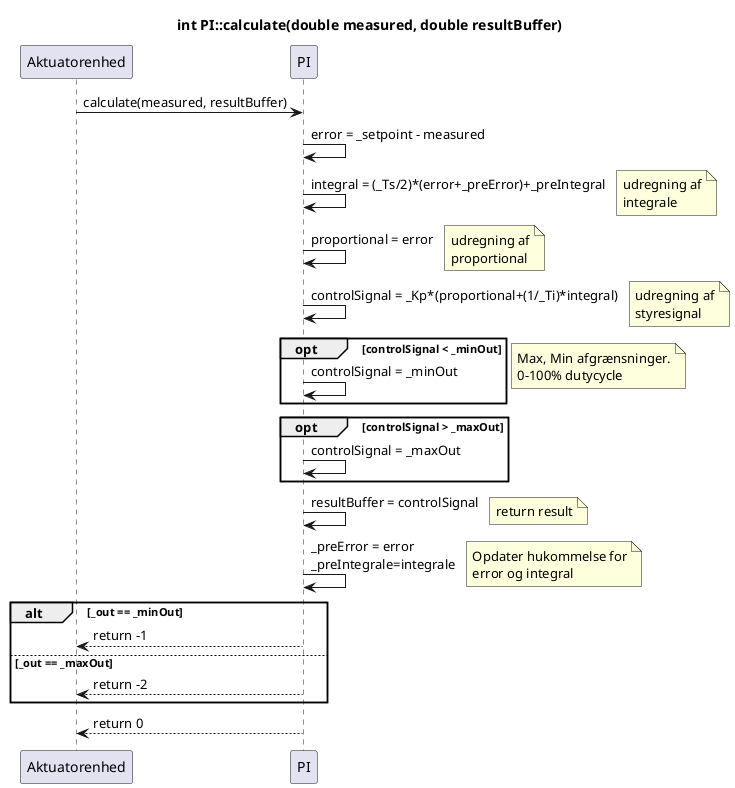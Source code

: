 @startuml PI_calculate
title int PI::calculate(double measured, double resultBuffer)

participant Aktuatorenhed as a
participant PI


a -> PI : calculate(measured, resultBuffer)

PI -> PI : error = _setpoint - measured

PI -> PI : integral = (_Ts/2)*(error+_preError)+_preIntegral
note right : udregning af\nintegrale
PI -> PI : proportional = error
note right : udregning af\nproportional
PI -> PI : controlSignal = _Kp*(proportional+(1/_Ti)*integral)
note right : udregning af\nstyresignal

opt controlSignal < _minOut
    PI -> PI : controlSignal = _minOut
end
note right : Max, Min afgrænsninger.\n0-100% dutycycle
opt controlSignal > _maxOut
    PI -> PI : controlSignal = _maxOut
end
PI -> PI :resultBuffer = controlSignal
note right : return result
PI -> PI : _preError = error\n_preIntegrale=integrale
note right : Opdater hukommelse for\nerror og integral

alt _out == _minOut
PI --> a : return -1
else _out == _maxOut
PI --> a : return -2
end
PI --> a : return 0

@enduml